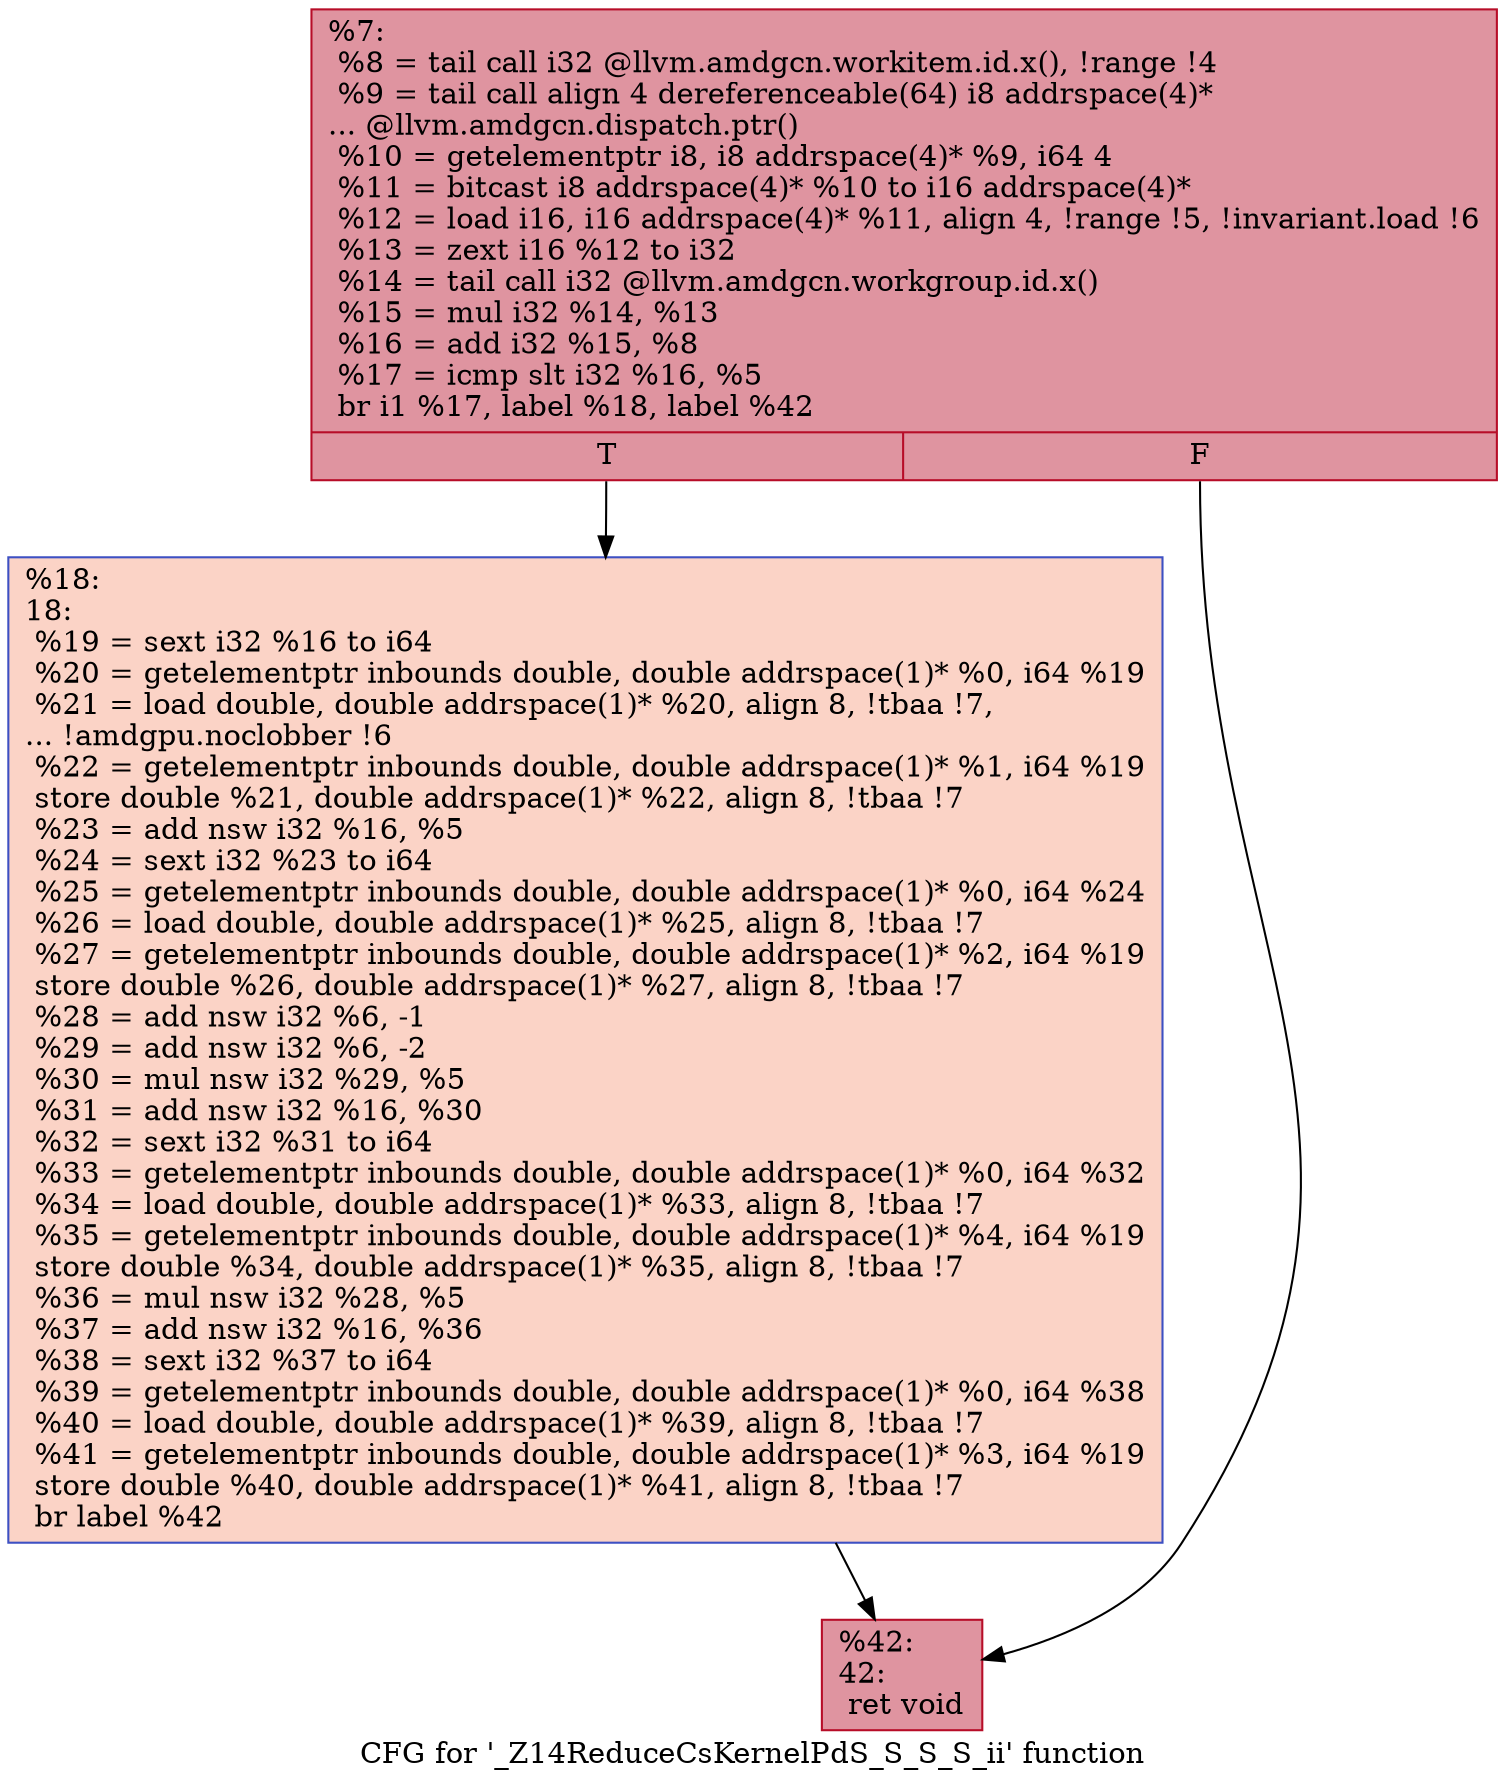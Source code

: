 digraph "CFG for '_Z14ReduceCsKernelPdS_S_S_S_ii' function" {
	label="CFG for '_Z14ReduceCsKernelPdS_S_S_S_ii' function";

	Node0x46cc5f0 [shape=record,color="#b70d28ff", style=filled, fillcolor="#b70d2870",label="{%7:\l  %8 = tail call i32 @llvm.amdgcn.workitem.id.x(), !range !4\l  %9 = tail call align 4 dereferenceable(64) i8 addrspace(4)*\l... @llvm.amdgcn.dispatch.ptr()\l  %10 = getelementptr i8, i8 addrspace(4)* %9, i64 4\l  %11 = bitcast i8 addrspace(4)* %10 to i16 addrspace(4)*\l  %12 = load i16, i16 addrspace(4)* %11, align 4, !range !5, !invariant.load !6\l  %13 = zext i16 %12 to i32\l  %14 = tail call i32 @llvm.amdgcn.workgroup.id.x()\l  %15 = mul i32 %14, %13\l  %16 = add i32 %15, %8\l  %17 = icmp slt i32 %16, %5\l  br i1 %17, label %18, label %42\l|{<s0>T|<s1>F}}"];
	Node0x46cc5f0:s0 -> Node0x46ce4f0;
	Node0x46cc5f0:s1 -> Node0x46ce580;
	Node0x46ce4f0 [shape=record,color="#3d50c3ff", style=filled, fillcolor="#f59c7d70",label="{%18:\l18:                                               \l  %19 = sext i32 %16 to i64\l  %20 = getelementptr inbounds double, double addrspace(1)* %0, i64 %19\l  %21 = load double, double addrspace(1)* %20, align 8, !tbaa !7,\l... !amdgpu.noclobber !6\l  %22 = getelementptr inbounds double, double addrspace(1)* %1, i64 %19\l  store double %21, double addrspace(1)* %22, align 8, !tbaa !7\l  %23 = add nsw i32 %16, %5\l  %24 = sext i32 %23 to i64\l  %25 = getelementptr inbounds double, double addrspace(1)* %0, i64 %24\l  %26 = load double, double addrspace(1)* %25, align 8, !tbaa !7\l  %27 = getelementptr inbounds double, double addrspace(1)* %2, i64 %19\l  store double %26, double addrspace(1)* %27, align 8, !tbaa !7\l  %28 = add nsw i32 %6, -1\l  %29 = add nsw i32 %6, -2\l  %30 = mul nsw i32 %29, %5\l  %31 = add nsw i32 %16, %30\l  %32 = sext i32 %31 to i64\l  %33 = getelementptr inbounds double, double addrspace(1)* %0, i64 %32\l  %34 = load double, double addrspace(1)* %33, align 8, !tbaa !7\l  %35 = getelementptr inbounds double, double addrspace(1)* %4, i64 %19\l  store double %34, double addrspace(1)* %35, align 8, !tbaa !7\l  %36 = mul nsw i32 %28, %5\l  %37 = add nsw i32 %16, %36\l  %38 = sext i32 %37 to i64\l  %39 = getelementptr inbounds double, double addrspace(1)* %0, i64 %38\l  %40 = load double, double addrspace(1)* %39, align 8, !tbaa !7\l  %41 = getelementptr inbounds double, double addrspace(1)* %3, i64 %19\l  store double %40, double addrspace(1)* %41, align 8, !tbaa !7\l  br label %42\l}"];
	Node0x46ce4f0 -> Node0x46ce580;
	Node0x46ce580 [shape=record,color="#b70d28ff", style=filled, fillcolor="#b70d2870",label="{%42:\l42:                                               \l  ret void\l}"];
}
